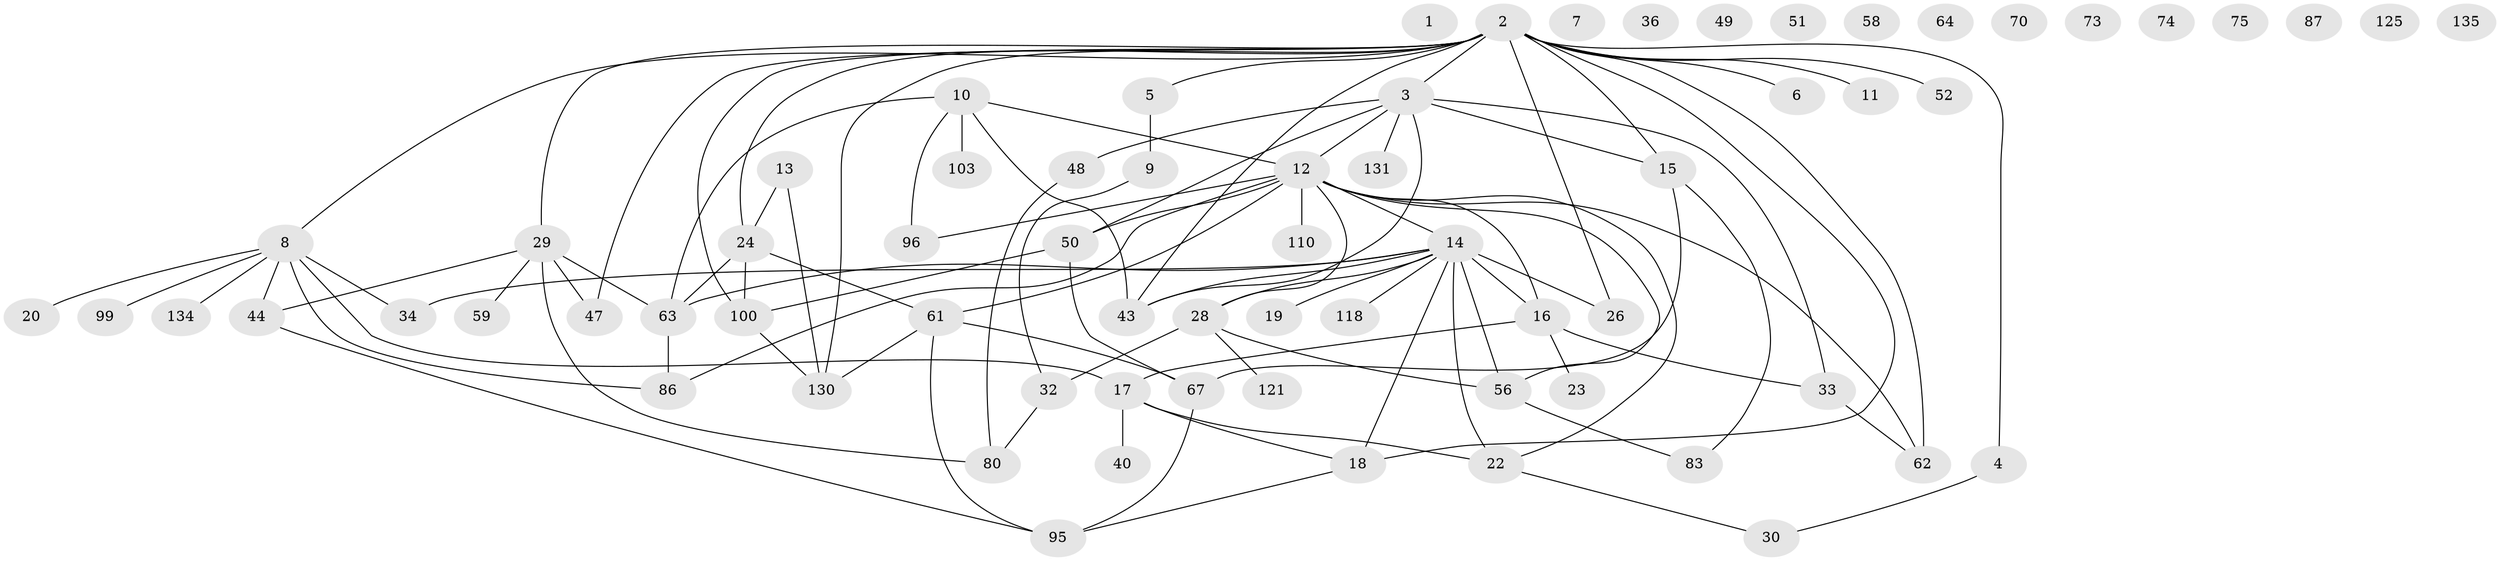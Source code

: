 // original degree distribution, {0: 0.10071942446043165, 6: 0.02158273381294964, 2: 0.26618705035971224, 1: 0.17985611510791366, 4: 0.1223021582733813, 5: 0.08633093525179857, 3: 0.22302158273381295}
// Generated by graph-tools (version 1.1) at 2025/12/03/09/25 04:12:53]
// undirected, 69 vertices, 97 edges
graph export_dot {
graph [start="1"]
  node [color=gray90,style=filled];
  1;
  2 [super="+25+77+104+106+114+129"];
  3 [super="+68+82"];
  4 [super="+21"];
  5 [super="+42"];
  6;
  7;
  8 [super="+81+93+139"];
  9 [super="+113"];
  10 [super="+78+119"];
  11 [super="+57"];
  12 [super="+38+54+88+101"];
  13 [super="+136"];
  14 [super="+27+31+84+111+116"];
  15 [super="+37+60+108"];
  16 [super="+112+127"];
  17 [super="+79+91"];
  18 [super="+69"];
  19;
  20;
  22 [super="+94+128"];
  23 [super="+90"];
  24 [super="+35+55"];
  26;
  28 [super="+39+120"];
  29 [super="+53+89+105"];
  30;
  32 [super="+45"];
  33 [super="+92"];
  34 [super="+123"];
  36;
  40 [super="+41"];
  43 [super="+65"];
  44 [super="+46+117"];
  47 [super="+122"];
  48 [super="+107+126"];
  49;
  50 [super="+85"];
  51;
  52;
  56 [super="+72+97"];
  58;
  59;
  61 [super="+76+102"];
  62;
  63 [super="+66+115"];
  64;
  67 [super="+71+132"];
  70;
  73;
  74;
  75;
  80 [super="+109"];
  83;
  86 [super="+124"];
  87;
  95 [super="+98+138"];
  96;
  99;
  100 [super="+133"];
  103;
  110;
  118;
  121;
  125;
  130 [super="+137"];
  131;
  134;
  135;
  2 -- 4;
  2 -- 62;
  2 -- 52 [weight=2];
  2 -- 26;
  2 -- 43;
  2 -- 24;
  2 -- 5;
  2 -- 47;
  2 -- 8;
  2 -- 18;
  2 -- 6;
  2 -- 3;
  2 -- 11;
  2 -- 15;
  2 -- 29;
  2 -- 100;
  2 -- 130;
  3 -- 48;
  3 -- 131;
  3 -- 15;
  3 -- 33;
  3 -- 50;
  3 -- 43;
  3 -- 12;
  4 -- 30;
  5 -- 9;
  8 -- 17;
  8 -- 99;
  8 -- 134;
  8 -- 20;
  8 -- 34;
  8 -- 44;
  8 -- 86;
  9 -- 32;
  10 -- 96;
  10 -- 12;
  10 -- 103;
  10 -- 43;
  10 -- 63;
  12 -- 62;
  12 -- 22;
  12 -- 56;
  12 -- 110;
  12 -- 28;
  12 -- 16;
  12 -- 96;
  12 -- 14;
  12 -- 50;
  12 -- 61;
  12 -- 86;
  13 -- 24;
  13 -- 130;
  14 -- 118;
  14 -- 63;
  14 -- 18;
  14 -- 19;
  14 -- 26;
  14 -- 56;
  14 -- 28 [weight=2];
  14 -- 16;
  14 -- 22;
  14 -- 34;
  14 -- 43;
  15 -- 83;
  15 -- 67;
  16 -- 23;
  16 -- 33;
  16 -- 17;
  17 -- 18;
  17 -- 22;
  17 -- 40;
  18 -- 95;
  22 -- 30;
  24 -- 61;
  24 -- 63;
  24 -- 100;
  28 -- 121;
  28 -- 32;
  28 -- 56;
  29 -- 59;
  29 -- 44;
  29 -- 47;
  29 -- 63;
  29 -- 80;
  32 -- 80;
  33 -- 62;
  44 -- 95;
  48 -- 80;
  50 -- 67;
  50 -- 100;
  56 -- 83;
  61 -- 95;
  61 -- 67;
  61 -- 130;
  63 -- 86;
  67 -- 95;
  100 -- 130;
}
